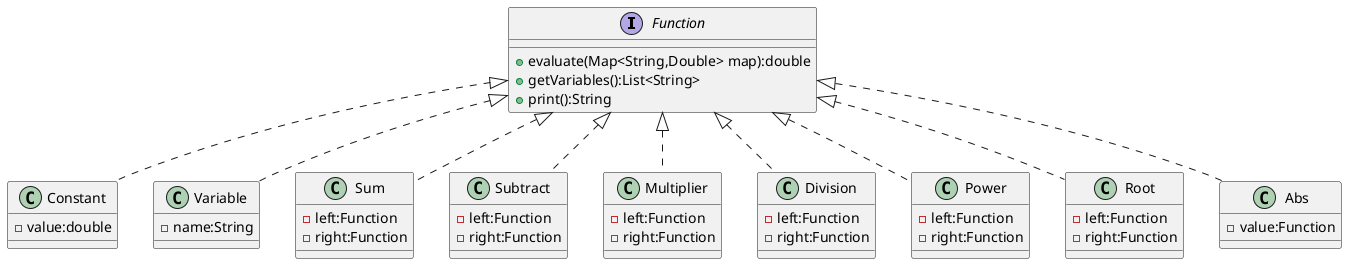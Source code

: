 @startuml

interface Function{
    +evaluate(Map<String,Double> map):double
    +getVariables():List<String>
    +print():String
}

class Constant implements Function{
    -value:double
}
class Variable implements Function{
    -name:String
}

class Sum implements Function{
    -left:Function
    -right:Function
}

class Subtract implements Function{
    -left:Function
    -right:Function
}

class Multiplier implements Function{
    -left:Function
    -right:Function
}

class Division implements Function{
    -left:Function
    -right:Function
}

class Power implements Function{
    -left:Function
    -right:Function
}

class Root implements Function{
    -left:Function
    -right:Function
    }

class Abs implements Function{
    -value:Function
    }
@enduml